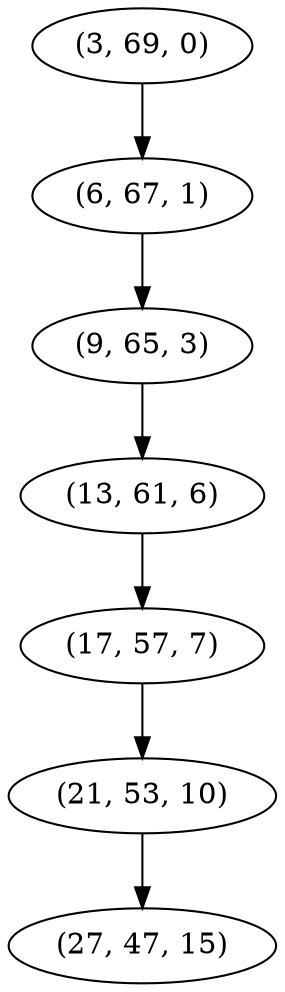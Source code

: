 digraph tree {
    "(3, 69, 0)";
    "(6, 67, 1)";
    "(9, 65, 3)";
    "(13, 61, 6)";
    "(17, 57, 7)";
    "(21, 53, 10)";
    "(27, 47, 15)";
    "(3, 69, 0)" -> "(6, 67, 1)";
    "(6, 67, 1)" -> "(9, 65, 3)";
    "(9, 65, 3)" -> "(13, 61, 6)";
    "(13, 61, 6)" -> "(17, 57, 7)";
    "(17, 57, 7)" -> "(21, 53, 10)";
    "(21, 53, 10)" -> "(27, 47, 15)";
}
